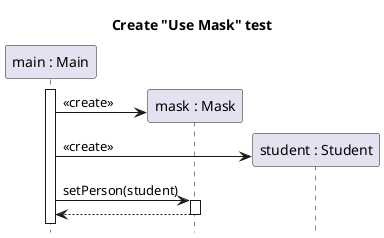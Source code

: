 @startuml student-use-mask

title Create "Use Mask" test
hide footbox

participant "main : Main" as main
participant "mask : Mask" as mask
participant "student : Student" as student

main++
create mask
main-> mask : <<create>>
create student
main-> student : <<create>>
main -> mask ++: setPerson(student)
return

@enduml
